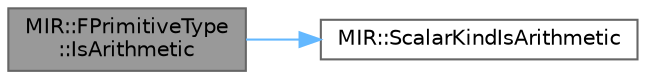 digraph "MIR::FPrimitiveType::IsArithmetic"
{
 // INTERACTIVE_SVG=YES
 // LATEX_PDF_SIZE
  bgcolor="transparent";
  edge [fontname=Helvetica,fontsize=10,labelfontname=Helvetica,labelfontsize=10];
  node [fontname=Helvetica,fontsize=10,shape=box,height=0.2,width=0.4];
  rankdir="LR";
  Node1 [id="Node000001",label="MIR::FPrimitiveType\l::IsArithmetic",height=0.2,width=0.4,color="gray40", fillcolor="grey60", style="filled", fontcolor="black",tooltip=" "];
  Node1 -> Node2 [id="edge1_Node000001_Node000002",color="steelblue1",style="solid",tooltip=" "];
  Node2 [id="Node000002",label="MIR::ScalarKindIsArithmetic",height=0.2,width=0.4,color="grey40", fillcolor="white", style="filled",URL="$d3/dc6/namespaceMIR.html#acf86a721fa29c93cff73ac8982e0c307",tooltip="Returns whether the specified scalar kind supports arithmetic operators (plus, minus,..."];
}
